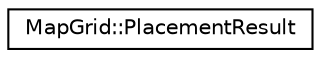 digraph "Graphical Class Hierarchy"
{
 // LATEX_PDF_SIZE
  edge [fontname="Helvetica",fontsize="10",labelfontname="Helvetica",labelfontsize="10"];
  node [fontname="Helvetica",fontsize="10",shape=record];
  rankdir="LR";
  Node0 [label="MapGrid::PlacementResult",height=0.2,width=0.4,color="black", fillcolor="white", style="filled",URL="$structMapGrid_1_1PlacementResult.html",tooltip=" "];
}
